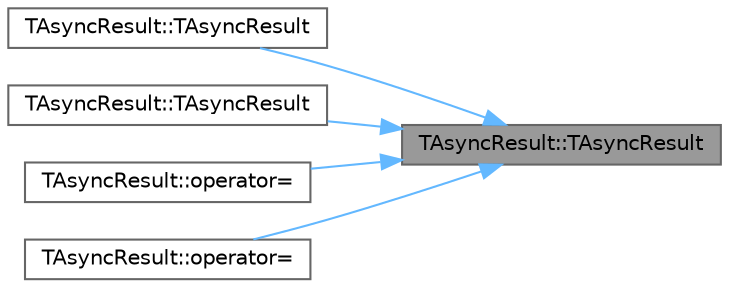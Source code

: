 digraph "TAsyncResult::TAsyncResult"
{
 // INTERACTIVE_SVG=YES
 // LATEX_PDF_SIZE
  bgcolor="transparent";
  edge [fontname=Helvetica,fontsize=10,labelfontname=Helvetica,labelfontsize=10];
  node [fontname=Helvetica,fontsize=10,shape=box,height=0.2,width=0.4];
  rankdir="RL";
  Node1 [id="Node000001",label="TAsyncResult::TAsyncResult",height=0.2,width=0.4,color="gray40", fillcolor="grey60", style="filled", fontcolor="black",tooltip="Default constructor."];
  Node1 -> Node2 [id="edge1_Node000001_Node000002",dir="back",color="steelblue1",style="solid",tooltip=" "];
  Node2 [id="Node000002",label="TAsyncResult::TAsyncResult",height=0.2,width=0.4,color="grey40", fillcolor="white", style="filled",URL="$d6/d1a/classTAsyncResult.html#aa508ffa30f561238d7cebb7f37c8a6e8",tooltip="Hidden copy constructor (async results cannot be copied)."];
  Node1 -> Node3 [id="edge2_Node000001_Node000003",dir="back",color="steelblue1",style="solid",tooltip=" "];
  Node3 [id="Node000003",label="TAsyncResult::TAsyncResult",height=0.2,width=0.4,color="grey40", fillcolor="white", style="filled",URL="$d6/d1a/classTAsyncResult.html#aa2878e488890fbabfb6a17eaec46a2d8",tooltip="Move constructor."];
  Node1 -> Node4 [id="edge3_Node000001_Node000004",dir="back",color="steelblue1",style="solid",tooltip=" "];
  Node4 [id="Node000004",label="TAsyncResult::operator=",height=0.2,width=0.4,color="grey40", fillcolor="white", style="filled",URL="$d6/d1a/classTAsyncResult.html#abcdc6451aea5158c6a5dd83e4e59c501",tooltip="Hidden copy assignment (async results cannot be copied)."];
  Node1 -> Node5 [id="edge4_Node000001_Node000005",dir="back",color="steelblue1",style="solid",tooltip=" "];
  Node5 [id="Node000005",label="TAsyncResult::operator=",height=0.2,width=0.4,color="grey40", fillcolor="white", style="filled",URL="$d6/d1a/classTAsyncResult.html#aa1bf0efd51e36f62c9e10234c3f01899",tooltip="Move assignment operator."];
}
